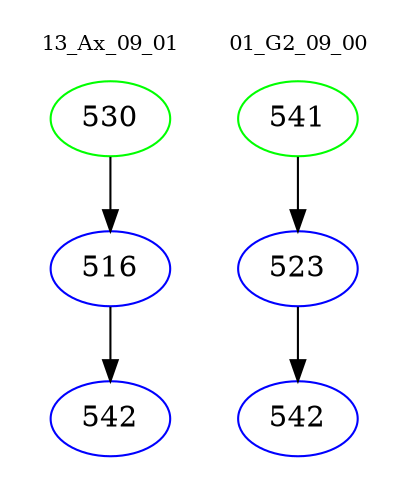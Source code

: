 digraph{
subgraph cluster_0 {
color = white
label = "13_Ax_09_01";
fontsize=10;
T0_530 [label="530", color="green"]
T0_530 -> T0_516 [color="black"]
T0_516 [label="516", color="blue"]
T0_516 -> T0_542 [color="black"]
T0_542 [label="542", color="blue"]
}
subgraph cluster_1 {
color = white
label = "01_G2_09_00";
fontsize=10;
T1_541 [label="541", color="green"]
T1_541 -> T1_523 [color="black"]
T1_523 [label="523", color="blue"]
T1_523 -> T1_542 [color="black"]
T1_542 [label="542", color="blue"]
}
}
